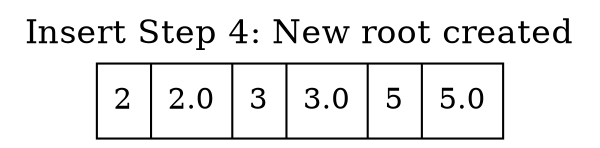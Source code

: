 digraph BPlusTree {
    node [shape=record];
    label = "Insert Step 4: New root created";
    labelloc = "top";
    fontsize = 16;
    Leaf0 [label="<f0> 2 | 2.0 | <f1> 3 | 3.0 | <f2> 5 | 5.0"];
}
